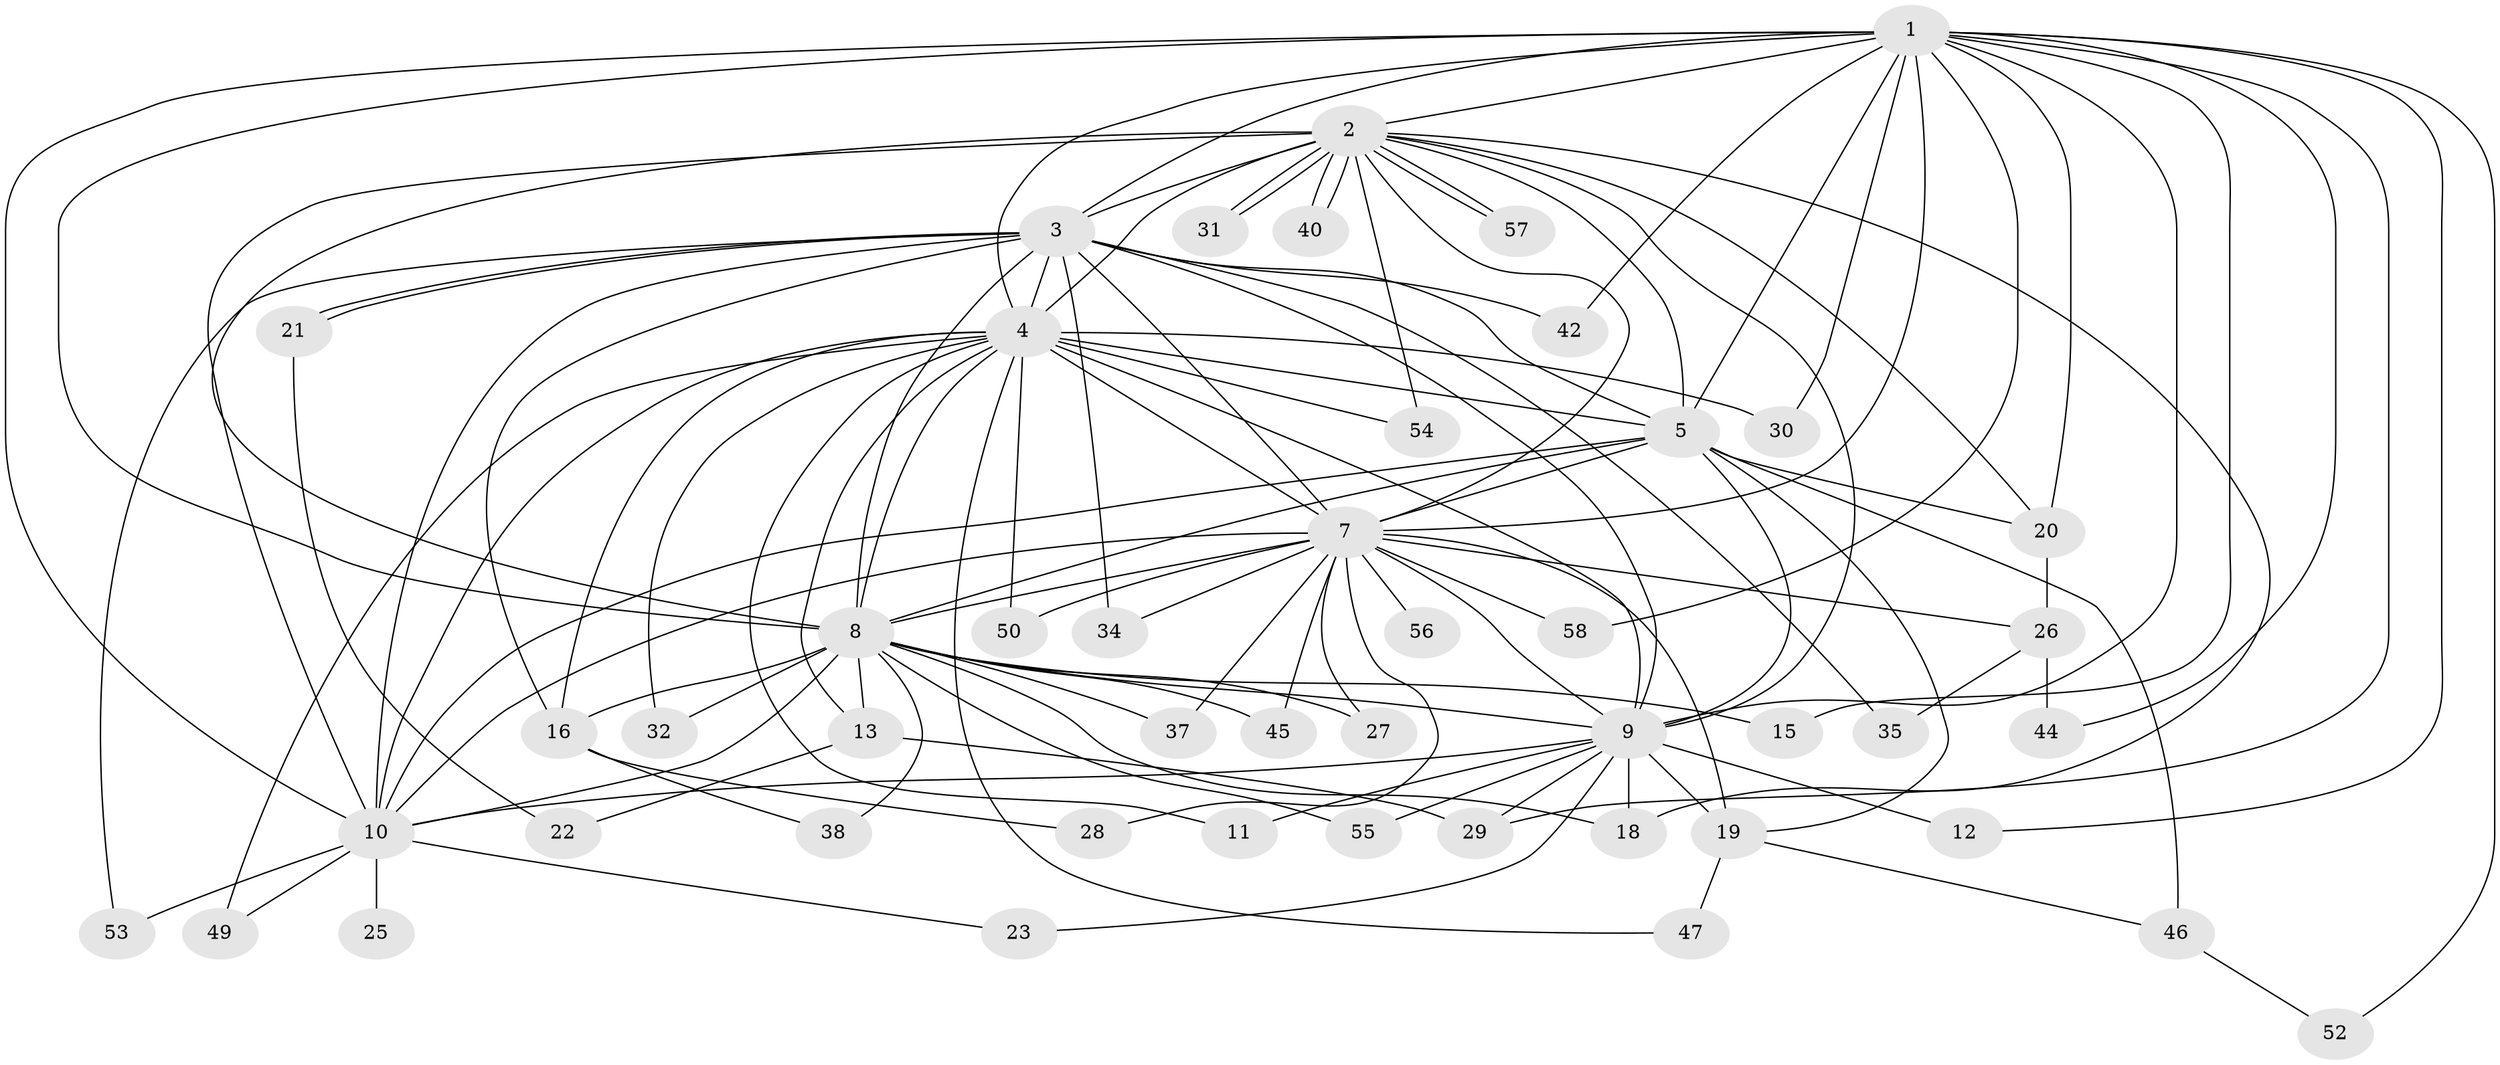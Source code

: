 // Generated by graph-tools (version 1.1) at 2025/51/02/27/25 19:51:45]
// undirected, 47 vertices, 115 edges
graph export_dot {
graph [start="1"]
  node [color=gray90,style=filled];
  1 [super="+14"];
  2 [super="+36"];
  3 [super="+33"];
  4 [super="+6"];
  5 [super="+41"];
  7 [super="+43"];
  8 [super="+59"];
  9 [super="+48"];
  10 [super="+17"];
  11;
  12;
  13;
  15;
  16 [super="+51"];
  18;
  19 [super="+24"];
  20;
  21;
  22;
  23;
  25;
  26;
  27;
  28;
  29 [super="+39"];
  30;
  31;
  32;
  34;
  35;
  37;
  38;
  40;
  42;
  44;
  45;
  46;
  47;
  49;
  50;
  52;
  53;
  54;
  55;
  56;
  57;
  58;
  1 -- 2;
  1 -- 3;
  1 -- 4 [weight=2];
  1 -- 5;
  1 -- 7 [weight=2];
  1 -- 8;
  1 -- 9 [weight=2];
  1 -- 10;
  1 -- 12;
  1 -- 15;
  1 -- 20;
  1 -- 30;
  1 -- 42;
  1 -- 44;
  1 -- 58;
  1 -- 52;
  1 -- 29;
  2 -- 3;
  2 -- 4 [weight=2];
  2 -- 5;
  2 -- 7;
  2 -- 8;
  2 -- 9;
  2 -- 10;
  2 -- 18;
  2 -- 31;
  2 -- 31;
  2 -- 40;
  2 -- 40;
  2 -- 54;
  2 -- 57;
  2 -- 57;
  2 -- 20;
  3 -- 4 [weight=2];
  3 -- 5;
  3 -- 7;
  3 -- 8 [weight=2];
  3 -- 9;
  3 -- 10;
  3 -- 21;
  3 -- 21;
  3 -- 35;
  3 -- 42;
  3 -- 34;
  3 -- 53;
  3 -- 16;
  4 -- 5 [weight=3];
  4 -- 7 [weight=2];
  4 -- 8 [weight=2];
  4 -- 9 [weight=2];
  4 -- 10 [weight=2];
  4 -- 11;
  4 -- 16;
  4 -- 47;
  4 -- 50;
  4 -- 32;
  4 -- 13;
  4 -- 49;
  4 -- 54;
  4 -- 30;
  5 -- 7;
  5 -- 8;
  5 -- 9;
  5 -- 10;
  5 -- 19;
  5 -- 20;
  5 -- 46;
  7 -- 8;
  7 -- 9;
  7 -- 10;
  7 -- 26;
  7 -- 27;
  7 -- 28;
  7 -- 34;
  7 -- 37;
  7 -- 45;
  7 -- 50;
  7 -- 56 [weight=2];
  7 -- 58;
  7 -- 19;
  8 -- 9 [weight=2];
  8 -- 10 [weight=2];
  8 -- 13;
  8 -- 15;
  8 -- 16;
  8 -- 27;
  8 -- 32;
  8 -- 37;
  8 -- 38;
  8 -- 45;
  8 -- 55;
  8 -- 18;
  9 -- 10;
  9 -- 11;
  9 -- 12;
  9 -- 18;
  9 -- 19;
  9 -- 23;
  9 -- 29;
  9 -- 55;
  10 -- 25 [weight=2];
  10 -- 53;
  10 -- 49;
  10 -- 23;
  13 -- 22;
  13 -- 29;
  16 -- 28;
  16 -- 38;
  19 -- 46;
  19 -- 47;
  20 -- 26;
  21 -- 22;
  26 -- 35;
  26 -- 44;
  46 -- 52;
}

